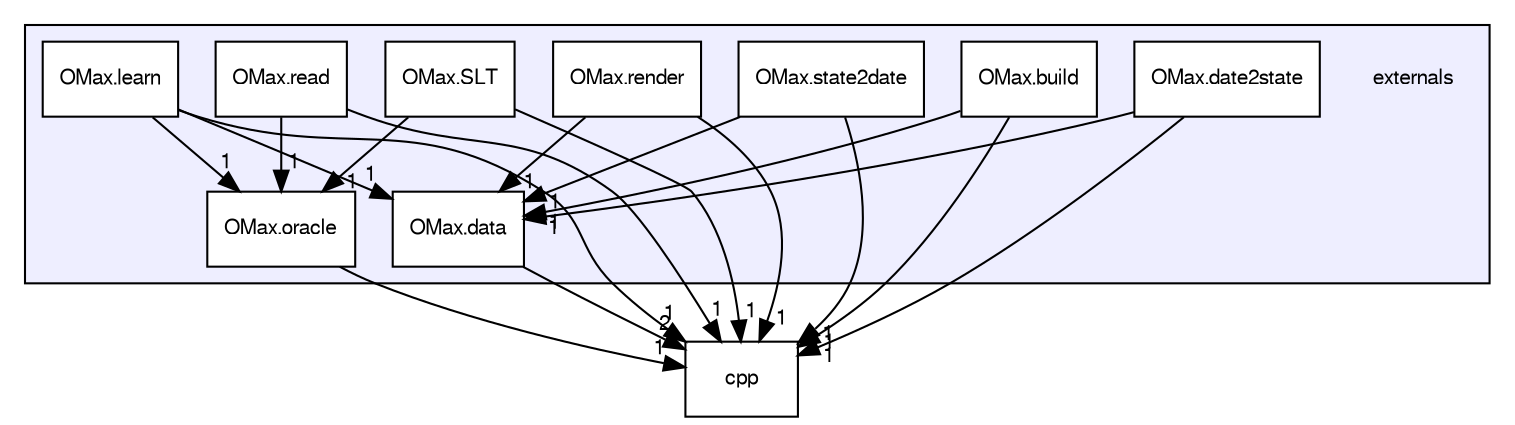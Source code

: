 digraph G {
  bgcolor=transparent;
  compound=true
  node [ fontsize="10", fontname="FreeSans"];
  edge [ labelfontsize="10", labelfontname="FreeSans"];
  subgraph clusterdir_5d3bd0992c8e2bd4ed44d76072fb2e08 {
    graph [ bgcolor="#eeeeff", pencolor="black", label="" URL="dir_5d3bd0992c8e2bd4ed44d76072fb2e08.html"];
    dir_5d3bd0992c8e2bd4ed44d76072fb2e08 [shape=plaintext label="externals"];
    dir_d0ba535bb5aef27e6499cb1246b8d31e [shape=box label="OMax.build" color="black" fillcolor="white" style="filled" URL="dir_d0ba535bb5aef27e6499cb1246b8d31e.html"];
    dir_fcead808c64ab39e8f0eaefa2dea8007 [shape=box label="OMax.data" color="black" fillcolor="white" style="filled" URL="dir_fcead808c64ab39e8f0eaefa2dea8007.html"];
    dir_4b35d8993423d62143b732279f68858d [shape=box label="OMax.date2state" color="black" fillcolor="white" style="filled" URL="dir_4b35d8993423d62143b732279f68858d.html"];
    dir_48c6ddd7934a7e51fec3a1121ad46385 [shape=box label="OMax.learn" color="black" fillcolor="white" style="filled" URL="dir_48c6ddd7934a7e51fec3a1121ad46385.html"];
    dir_d18fb165b56304cf30dbaaccdacc99be [shape=box label="OMax.oracle" color="black" fillcolor="white" style="filled" URL="dir_d18fb165b56304cf30dbaaccdacc99be.html"];
    dir_15d8dbeea8df7b2f0de7a1fa3d4de908 [shape=box label="OMax.read" color="black" fillcolor="white" style="filled" URL="dir_15d8dbeea8df7b2f0de7a1fa3d4de908.html"];
    dir_3caf66f3bfd8640dff182806dc5f5a15 [shape=box label="OMax.render" color="black" fillcolor="white" style="filled" URL="dir_3caf66f3bfd8640dff182806dc5f5a15.html"];
    dir_038df9ba880e5f6d187a05765737e8cd [shape=box label="OMax.SLT" color="black" fillcolor="white" style="filled" URL="dir_038df9ba880e5f6d187a05765737e8cd.html"];
    dir_c3e1057aec91bbc4f53fa39e2d43eb70 [shape=box label="OMax.state2date" color="black" fillcolor="white" style="filled" URL="dir_c3e1057aec91bbc4f53fa39e2d43eb70.html"];
  }
  dir_dee79334267afcd35a7e019c8245e3a8 [shape=box label="cpp" URL="dir_dee79334267afcd35a7e019c8245e3a8.html"];
  dir_fcead808c64ab39e8f0eaefa2dea8007->dir_dee79334267afcd35a7e019c8245e3a8 [headlabel="2", labeldistance=1.5 headhref="dir_000006_000014.html"];
  dir_038df9ba880e5f6d187a05765737e8cd->dir_dee79334267afcd35a7e019c8245e3a8 [headlabel="1", labeldistance=1.5 headhref="dir_000012_000014.html"];
  dir_038df9ba880e5f6d187a05765737e8cd->dir_d18fb165b56304cf30dbaaccdacc99be [headlabel="1", labeldistance=1.5 headhref="dir_000012_000009.html"];
  dir_d0ba535bb5aef27e6499cb1246b8d31e->dir_fcead808c64ab39e8f0eaefa2dea8007 [headlabel="1", labeldistance=1.5 headhref="dir_000005_000006.html"];
  dir_d0ba535bb5aef27e6499cb1246b8d31e->dir_dee79334267afcd35a7e019c8245e3a8 [headlabel="1", labeldistance=1.5 headhref="dir_000005_000014.html"];
  dir_4b35d8993423d62143b732279f68858d->dir_fcead808c64ab39e8f0eaefa2dea8007 [headlabel="1", labeldistance=1.5 headhref="dir_000007_000006.html"];
  dir_4b35d8993423d62143b732279f68858d->dir_dee79334267afcd35a7e019c8245e3a8 [headlabel="1", labeldistance=1.5 headhref="dir_000007_000014.html"];
  dir_15d8dbeea8df7b2f0de7a1fa3d4de908->dir_dee79334267afcd35a7e019c8245e3a8 [headlabel="1", labeldistance=1.5 headhref="dir_000010_000014.html"];
  dir_15d8dbeea8df7b2f0de7a1fa3d4de908->dir_d18fb165b56304cf30dbaaccdacc99be [headlabel="1", labeldistance=1.5 headhref="dir_000010_000009.html"];
  dir_d18fb165b56304cf30dbaaccdacc99be->dir_dee79334267afcd35a7e019c8245e3a8 [headlabel="1", labeldistance=1.5 headhref="dir_000009_000014.html"];
  dir_48c6ddd7934a7e51fec3a1121ad46385->dir_fcead808c64ab39e8f0eaefa2dea8007 [headlabel="1", labeldistance=1.5 headhref="dir_000008_000006.html"];
  dir_48c6ddd7934a7e51fec3a1121ad46385->dir_dee79334267afcd35a7e019c8245e3a8 [headlabel="1", labeldistance=1.5 headhref="dir_000008_000014.html"];
  dir_48c6ddd7934a7e51fec3a1121ad46385->dir_d18fb165b56304cf30dbaaccdacc99be [headlabel="1", labeldistance=1.5 headhref="dir_000008_000009.html"];
  dir_c3e1057aec91bbc4f53fa39e2d43eb70->dir_fcead808c64ab39e8f0eaefa2dea8007 [headlabel="1", labeldistance=1.5 headhref="dir_000013_000006.html"];
  dir_c3e1057aec91bbc4f53fa39e2d43eb70->dir_dee79334267afcd35a7e019c8245e3a8 [headlabel="1", labeldistance=1.5 headhref="dir_000013_000014.html"];
  dir_3caf66f3bfd8640dff182806dc5f5a15->dir_fcead808c64ab39e8f0eaefa2dea8007 [headlabel="1", labeldistance=1.5 headhref="dir_000011_000006.html"];
  dir_3caf66f3bfd8640dff182806dc5f5a15->dir_dee79334267afcd35a7e019c8245e3a8 [headlabel="1", labeldistance=1.5 headhref="dir_000011_000014.html"];
}
